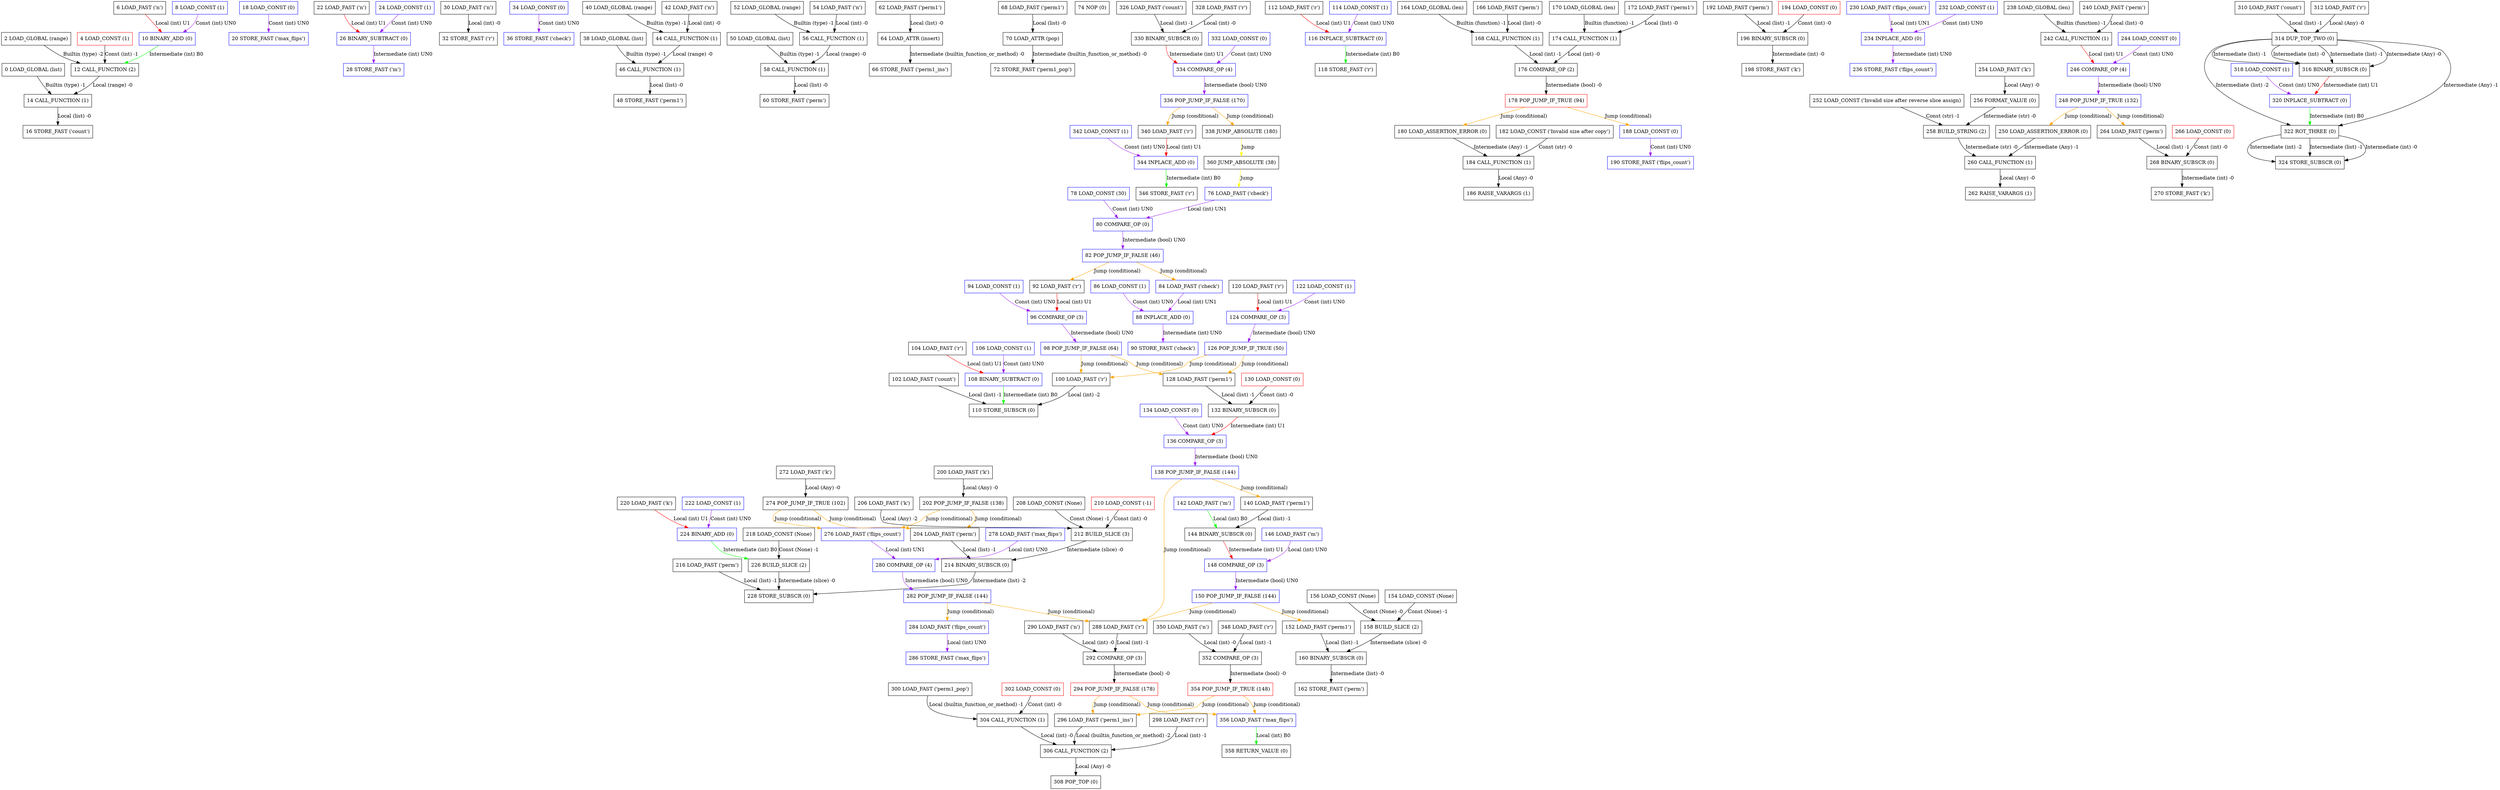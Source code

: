 digraph fannkuch { 
	node [shape=box];
	OP0 [label="0 LOAD_GLOBAL (list)" color="black"];
	OP2 [label="2 LOAD_GLOBAL (range)" color="black"];
	OP4 [label="4 LOAD_CONST (1)" color="red"];
	OP6 [label="6 LOAD_FAST ('n')" color="black"];
	OP8 [label="8 LOAD_CONST (1)" color="blue"];
	OP10 [label="10 BINARY_ADD (0)" color="blue"];
	OP12 [label="12 CALL_FUNCTION (2)" color="black"];
	OP14 [label="14 CALL_FUNCTION (1)" color="black"];
	OP16 [label="16 STORE_FAST ('count')" color="black"];
	OP18 [label="18 LOAD_CONST (0)" color="blue"];
	OP20 [label="20 STORE_FAST ('max_flips')" color="blue"];
	OP22 [label="22 LOAD_FAST ('n')" color="black"];
	OP24 [label="24 LOAD_CONST (1)" color="blue"];
	OP26 [label="26 BINARY_SUBTRACT (0)" color="blue"];
	OP28 [label="28 STORE_FAST ('m')" color="blue"];
	OP30 [label="30 LOAD_FAST ('n')" color="black"];
	OP32 [label="32 STORE_FAST ('r')" color="black"];
	OP34 [label="34 LOAD_CONST (0)" color="blue"];
	OP36 [label="36 STORE_FAST ('check')" color="blue"];
	OP38 [label="38 LOAD_GLOBAL (list)" color="black"];
	OP40 [label="40 LOAD_GLOBAL (range)" color="black"];
	OP42 [label="42 LOAD_FAST ('n')" color="black"];
	OP44 [label="44 CALL_FUNCTION (1)" color="black"];
	OP46 [label="46 CALL_FUNCTION (1)" color="black"];
	OP48 [label="48 STORE_FAST ('perm1')" color="black"];
	OP50 [label="50 LOAD_GLOBAL (list)" color="black"];
	OP52 [label="52 LOAD_GLOBAL (range)" color="black"];
	OP54 [label="54 LOAD_FAST ('n')" color="black"];
	OP56 [label="56 CALL_FUNCTION (1)" color="black"];
	OP58 [label="58 CALL_FUNCTION (1)" color="black"];
	OP60 [label="60 STORE_FAST ('perm')" color="black"];
	OP62 [label="62 LOAD_FAST ('perm1')" color="black"];
	OP64 [label="64 LOAD_ATTR (insert)" color="black"];
	OP66 [label="66 STORE_FAST ('perm1_ins')" color="black"];
	OP68 [label="68 LOAD_FAST ('perm1')" color="black"];
	OP70 [label="70 LOAD_ATTR (pop)" color="black"];
	OP72 [label="72 STORE_FAST ('perm1_pop')" color="black"];
	OP74 [label="74 NOP (0)" color="black"];
	OP76 [label="76 LOAD_FAST ('check')" color="blue"];
	OP78 [label="78 LOAD_CONST (30)" color="blue"];
	OP80 [label="80 COMPARE_OP (0)" color="blue"];
	OP82 [label="82 POP_JUMP_IF_FALSE (46)" color="blue"];
	OP82 -> OP84 [label="Jump (conditional)" color=orange];
	OP82 -> OP92 [label="Jump (conditional)" color=orange];
	OP84 [label="84 LOAD_FAST ('check')" color="blue"];
	OP86 [label="86 LOAD_CONST (1)" color="blue"];
	OP88 [label="88 INPLACE_ADD (0)" color="blue"];
	OP90 [label="90 STORE_FAST ('check')" color="blue"];
	OP92 [label="92 LOAD_FAST ('r')" color="black"];
	OP94 [label="94 LOAD_CONST (1)" color="blue"];
	OP96 [label="96 COMPARE_OP (3)" color="blue"];
	OP98 [label="98 POP_JUMP_IF_FALSE (64)" color="blue"];
	OP98 -> OP100 [label="Jump (conditional)" color=orange];
	OP98 -> OP128 [label="Jump (conditional)" color=orange];
	OP100 [label="100 LOAD_FAST ('r')" color="black"];
	OP102 [label="102 LOAD_FAST ('count')" color="black"];
	OP104 [label="104 LOAD_FAST ('r')" color="black"];
	OP106 [label="106 LOAD_CONST (1)" color="blue"];
	OP108 [label="108 BINARY_SUBTRACT (0)" color="blue"];
	OP110 [label="110 STORE_SUBSCR (0)" color="black"];
	OP112 [label="112 LOAD_FAST ('r')" color="black"];
	OP114 [label="114 LOAD_CONST (1)" color="blue"];
	OP116 [label="116 INPLACE_SUBTRACT (0)" color="blue"];
	OP118 [label="118 STORE_FAST ('r')" color="black"];
	OP120 [label="120 LOAD_FAST ('r')" color="black"];
	OP122 [label="122 LOAD_CONST (1)" color="blue"];
	OP124 [label="124 COMPARE_OP (3)" color="blue"];
	OP126 [label="126 POP_JUMP_IF_TRUE (50)" color="blue"];
	OP126 -> OP128 [label="Jump (conditional)" color=orange];
	OP126 -> OP100 [label="Jump (conditional)" color=orange];
	OP128 [label="128 LOAD_FAST ('perm1')" color="black"];
	OP130 [label="130 LOAD_CONST (0)" color="red"];
	OP132 [label="132 BINARY_SUBSCR (0)" color="black"];
	OP134 [label="134 LOAD_CONST (0)" color="blue"];
	OP136 [label="136 COMPARE_OP (3)" color="blue"];
	OP138 [label="138 POP_JUMP_IF_FALSE (144)" color="blue"];
	OP138 -> OP140 [label="Jump (conditional)" color=orange];
	OP138 -> OP288 [label="Jump (conditional)" color=orange];
	OP140 [label="140 LOAD_FAST ('perm1')" color="black"];
	OP142 [label="142 LOAD_FAST ('m')" color="blue"];
	OP144 [label="144 BINARY_SUBSCR (0)" color="black"];
	OP146 [label="146 LOAD_FAST ('m')" color="blue"];
	OP148 [label="148 COMPARE_OP (3)" color="blue"];
	OP150 [label="150 POP_JUMP_IF_FALSE (144)" color="blue"];
	OP150 -> OP152 [label="Jump (conditional)" color=orange];
	OP150 -> OP288 [label="Jump (conditional)" color=orange];
	OP152 [label="152 LOAD_FAST ('perm1')" color="black"];
	OP154 [label="154 LOAD_CONST (None)" color="black"];
	OP156 [label="156 LOAD_CONST (None)" color="black"];
	OP158 [label="158 BUILD_SLICE (2)" color="black"];
	OP160 [label="160 BINARY_SUBSCR (0)" color="black"];
	OP162 [label="162 STORE_FAST ('perm')" color="black"];
	OP164 [label="164 LOAD_GLOBAL (len)" color="black"];
	OP166 [label="166 LOAD_FAST ('perm')" color="black"];
	OP168 [label="168 CALL_FUNCTION (1)" color="black"];
	OP170 [label="170 LOAD_GLOBAL (len)" color="black"];
	OP172 [label="172 LOAD_FAST ('perm1')" color="black"];
	OP174 [label="174 CALL_FUNCTION (1)" color="black"];
	OP176 [label="176 COMPARE_OP (2)" color="black"];
	OP178 [label="178 POP_JUMP_IF_TRUE (94)" color="red"];
	OP178 -> OP180 [label="Jump (conditional)" color=orange];
	OP178 -> OP188 [label="Jump (conditional)" color=orange];
	OP180 [label="180 LOAD_ASSERTION_ERROR (0)" color="black"];
	OP182 [label="182 LOAD_CONST ('Invalid size after copy')" color="black"];
	OP184 [label="184 CALL_FUNCTION (1)" color="black"];
	OP186 [label="186 RAISE_VARARGS (1)" color="black"];
	OP188 [label="188 LOAD_CONST (0)" color="blue"];
	OP190 [label="190 STORE_FAST ('flips_count')" color="blue"];
	OP192 [label="192 LOAD_FAST ('perm')" color="black"];
	OP194 [label="194 LOAD_CONST (0)" color="red"];
	OP196 [label="196 BINARY_SUBSCR (0)" color="black"];
	OP198 [label="198 STORE_FAST ('k')" color="black"];
	OP200 [label="200 LOAD_FAST ('k')" color="black"];
	OP202 [label="202 POP_JUMP_IF_FALSE (138)" color="black"];
	OP202 -> OP204 [label="Jump (conditional)" color=orange];
	OP202 -> OP276 [label="Jump (conditional)" color=orange];
	OP204 [label="204 LOAD_FAST ('perm')" color="black"];
	OP206 [label="206 LOAD_FAST ('k')" color="black"];
	OP208 [label="208 LOAD_CONST (None)" color="black"];
	OP210 [label="210 LOAD_CONST (-1)" color="red"];
	OP212 [label="212 BUILD_SLICE (3)" color="black"];
	OP214 [label="214 BINARY_SUBSCR (0)" color="black"];
	OP216 [label="216 LOAD_FAST ('perm')" color="black"];
	OP218 [label="218 LOAD_CONST (None)" color="black"];
	OP220 [label="220 LOAD_FAST ('k')" color="black"];
	OP222 [label="222 LOAD_CONST (1)" color="blue"];
	OP224 [label="224 BINARY_ADD (0)" color="blue"];
	OP226 [label="226 BUILD_SLICE (2)" color="black"];
	OP228 [label="228 STORE_SUBSCR (0)" color="black"];
	OP230 [label="230 LOAD_FAST ('flips_count')" color="blue"];
	OP232 [label="232 LOAD_CONST (1)" color="blue"];
	OP234 [label="234 INPLACE_ADD (0)" color="blue"];
	OP236 [label="236 STORE_FAST ('flips_count')" color="blue"];
	OP238 [label="238 LOAD_GLOBAL (len)" color="black"];
	OP240 [label="240 LOAD_FAST ('perm')" color="black"];
	OP242 [label="242 CALL_FUNCTION (1)" color="black"];
	OP244 [label="244 LOAD_CONST (0)" color="blue"];
	OP246 [label="246 COMPARE_OP (4)" color="blue"];
	OP248 [label="248 POP_JUMP_IF_TRUE (132)" color="blue"];
	OP248 -> OP250 [label="Jump (conditional)" color=orange];
	OP248 -> OP264 [label="Jump (conditional)" color=orange];
	OP250 [label="250 LOAD_ASSERTION_ERROR (0)" color="black"];
	OP252 [label="252 LOAD_CONST ('Invalid size after reverse slice assign)" color="black"];
	OP254 [label="254 LOAD_FAST ('k')" color="black"];
	OP256 [label="256 FORMAT_VALUE (0)" color="black"];
	OP258 [label="258 BUILD_STRING (2)" color="black"];
	OP260 [label="260 CALL_FUNCTION (1)" color="black"];
	OP262 [label="262 RAISE_VARARGS (1)" color="black"];
	OP264 [label="264 LOAD_FAST ('perm')" color="black"];
	OP266 [label="266 LOAD_CONST (0)" color="red"];
	OP268 [label="268 BINARY_SUBSCR (0)" color="black"];
	OP270 [label="270 STORE_FAST ('k')" color="black"];
	OP272 [label="272 LOAD_FAST ('k')" color="black"];
	OP274 [label="274 POP_JUMP_IF_TRUE (102)" color="black"];
	OP274 -> OP276 [label="Jump (conditional)" color=orange];
	OP274 -> OP204 [label="Jump (conditional)" color=orange];
	OP276 [label="276 LOAD_FAST ('flips_count')" color="blue"];
	OP278 [label="278 LOAD_FAST ('max_flips')" color="blue"];
	OP280 [label="280 COMPARE_OP (4)" color="blue"];
	OP282 [label="282 POP_JUMP_IF_FALSE (144)" color="blue"];
	OP282 -> OP284 [label="Jump (conditional)" color=orange];
	OP282 -> OP288 [label="Jump (conditional)" color=orange];
	OP284 [label="284 LOAD_FAST ('flips_count')" color="blue"];
	OP286 [label="286 STORE_FAST ('max_flips')" color="blue"];
	OP288 [label="288 LOAD_FAST ('r')" color="black"];
	OP290 [label="290 LOAD_FAST ('n')" color="black"];
	OP292 [label="292 COMPARE_OP (3)" color="black"];
	OP294 [label="294 POP_JUMP_IF_FALSE (178)" color="red"];
	OP294 -> OP296 [label="Jump (conditional)" color=orange];
	OP294 -> OP356 [label="Jump (conditional)" color=orange];
	OP296 [label="296 LOAD_FAST ('perm1_ins')" color="black"];
	OP298 [label="298 LOAD_FAST ('r')" color="black"];
	OP300 [label="300 LOAD_FAST ('perm1_pop')" color="black"];
	OP302 [label="302 LOAD_CONST (0)" color="red"];
	OP304 [label="304 CALL_FUNCTION (1)" color="black"];
	OP306 [label="306 CALL_FUNCTION (2)" color="black"];
	OP308 [label="308 POP_TOP (0)" color="black"];
	OP310 [label="310 LOAD_FAST ('count')" color="black"];
	OP312 [label="312 LOAD_FAST ('r')" color="black"];
	OP314 [label="314 DUP_TOP_TWO (0)" color="black"];
	OP316 [label="316 BINARY_SUBSCR (0)" color="black"];
	OP318 [label="318 LOAD_CONST (1)" color="blue"];
	OP320 [label="320 INPLACE_SUBTRACT (0)" color="blue"];
	OP322 [label="322 ROT_THREE (0)" color="black"];
	OP324 [label="324 STORE_SUBSCR (0)" color="black"];
	OP326 [label="326 LOAD_FAST ('count')" color="black"];
	OP328 [label="328 LOAD_FAST ('r')" color="black"];
	OP330 [label="330 BINARY_SUBSCR (0)" color="black"];
	OP332 [label="332 LOAD_CONST (0)" color="blue"];
	OP334 [label="334 COMPARE_OP (4)" color="blue"];
	OP336 [label="336 POP_JUMP_IF_FALSE (170)" color="blue"];
	OP336 -> OP338 [label="Jump (conditional)" color=orange];
	OP336 -> OP340 [label="Jump (conditional)" color=orange];
	OP338 [label="338 JUMP_ABSOLUTE (180)" color="black"];
	OP338 -> OP360 [label="Jump" color=yellow];
	OP340 [label="340 LOAD_FAST ('r')" color="black"];
	OP342 [label="342 LOAD_CONST (1)" color="blue"];
	OP344 [label="344 INPLACE_ADD (0)" color="blue"];
	OP346 [label="346 STORE_FAST ('r')" color="black"];
	OP348 [label="348 LOAD_FAST ('r')" color="black"];
	OP350 [label="350 LOAD_FAST ('n')" color="black"];
	OP352 [label="352 COMPARE_OP (3)" color="black"];
	OP354 [label="354 POP_JUMP_IF_TRUE (148)" color="red"];
	OP354 -> OP356 [label="Jump (conditional)" color=orange];
	OP354 -> OP296 [label="Jump (conditional)" color=orange];
	OP356 [label="356 LOAD_FAST ('max_flips')" color="blue"];
	OP358 [label="358 RETURN_VALUE (0)" color="black"];
	OP360 [label="360 JUMP_ABSOLUTE (38)" color="black"];
	OP360 -> OP76 [label="Jump" color=yellow];
	OP6 -> OP10 [label="Local (int) U1" color=red];
	OP8 -> OP10 [label="Const (int) UN0" color=purple];
	OP2 -> OP12 [label="Builtin (type) -2" color=black];
	OP4 -> OP12 [label="Const (int) -1" color=black];
	OP10 -> OP12 [label="Intermediate (int) B0" color=green];
	OP0 -> OP14 [label="Builtin (type) -1" color=black];
	OP12 -> OP14 [label="Local (range) -0" color=black];
	OP14 -> OP16 [label="Local (list) -0" color=black];
	OP18 -> OP20 [label="Const (int) UN0" color=purple];
	OP22 -> OP26 [label="Local (int) U1" color=red];
	OP24 -> OP26 [label="Const (int) UN0" color=purple];
	OP26 -> OP28 [label="Intermediate (int) UN0" color=purple];
	OP30 -> OP32 [label="Local (int) -0" color=black];
	OP34 -> OP36 [label="Const (int) UN0" color=purple];
	OP40 -> OP44 [label="Builtin (type) -1" color=black];
	OP42 -> OP44 [label="Local (int) -0" color=black];
	OP38 -> OP46 [label="Builtin (type) -1" color=black];
	OP44 -> OP46 [label="Local (range) -0" color=black];
	OP46 -> OP48 [label="Local (list) -0" color=black];
	OP52 -> OP56 [label="Builtin (type) -1" color=black];
	OP54 -> OP56 [label="Local (int) -0" color=black];
	OP50 -> OP58 [label="Builtin (type) -1" color=black];
	OP56 -> OP58 [label="Local (range) -0" color=black];
	OP58 -> OP60 [label="Local (list) -0" color=black];
	OP62 -> OP64 [label="Local (list) -0" color=black];
	OP64 -> OP66 [label="Intermediate (builtin_function_or_method) -0" color=black];
	OP68 -> OP70 [label="Local (list) -0" color=black];
	OP70 -> OP72 [label="Intermediate (builtin_function_or_method) -0" color=black];
	OP76 -> OP80 [label="Local (int) UN1" color=purple];
	OP78 -> OP80 [label="Const (int) UN0" color=purple];
	OP80 -> OP82 [label="Intermediate (bool) UN0" color=purple];
	OP84 -> OP88 [label="Local (int) UN1" color=purple];
	OP86 -> OP88 [label="Const (int) UN0" color=purple];
	OP88 -> OP90 [label="Intermediate (int) UN0" color=purple];
	OP92 -> OP96 [label="Local (int) U1" color=red];
	OP94 -> OP96 [label="Const (int) UN0" color=purple];
	OP96 -> OP98 [label="Intermediate (bool) UN0" color=purple];
	OP104 -> OP108 [label="Local (int) U1" color=red];
	OP106 -> OP108 [label="Const (int) UN0" color=purple];
	OP100 -> OP110 [label="Local (int) -2" color=black];
	OP102 -> OP110 [label="Local (list) -1" color=black];
	OP108 -> OP110 [label="Intermediate (int) B0" color=green];
	OP112 -> OP116 [label="Local (int) U1" color=red];
	OP114 -> OP116 [label="Const (int) UN0" color=purple];
	OP116 -> OP118 [label="Intermediate (int) B0" color=green];
	OP120 -> OP124 [label="Local (int) U1" color=red];
	OP122 -> OP124 [label="Const (int) UN0" color=purple];
	OP124 -> OP126 [label="Intermediate (bool) UN0" color=purple];
	OP128 -> OP132 [label="Local (list) -1" color=black];
	OP130 -> OP132 [label="Const (int) -0" color=black];
	OP132 -> OP136 [label="Intermediate (int) U1" color=red];
	OP134 -> OP136 [label="Const (int) UN0" color=purple];
	OP136 -> OP138 [label="Intermediate (bool) UN0" color=purple];
	OP140 -> OP144 [label="Local (list) -1" color=black];
	OP142 -> OP144 [label="Local (int) B0" color=green];
	OP144 -> OP148 [label="Intermediate (int) U1" color=red];
	OP146 -> OP148 [label="Local (int) UN0" color=purple];
	OP148 -> OP150 [label="Intermediate (bool) UN0" color=purple];
	OP154 -> OP158 [label="Const (None) -1" color=black];
	OP156 -> OP158 [label="Const (None) -0" color=black];
	OP152 -> OP160 [label="Local (list) -1" color=black];
	OP158 -> OP160 [label="Intermediate (slice) -0" color=black];
	OP160 -> OP162 [label="Intermediate (list) -0" color=black];
	OP164 -> OP168 [label="Builtin (function) -1" color=black];
	OP166 -> OP168 [label="Local (list) -0" color=black];
	OP170 -> OP174 [label="Builtin (function) -1" color=black];
	OP172 -> OP174 [label="Local (list) -0" color=black];
	OP168 -> OP176 [label="Local (int) -1" color=black];
	OP174 -> OP176 [label="Local (int) -0" color=black];
	OP176 -> OP178 [label="Intermediate (bool) -0" color=black];
	OP180 -> OP184 [label="Intermediate (Any) -1" color=black];
	OP182 -> OP184 [label="Const (str) -0" color=black];
	OP184 -> OP186 [label="Local (Any) -0" color=black];
	OP188 -> OP190 [label="Const (int) UN0" color=purple];
	OP192 -> OP196 [label="Local (list) -1" color=black];
	OP194 -> OP196 [label="Const (int) -0" color=black];
	OP196 -> OP198 [label="Intermediate (int) -0" color=black];
	OP200 -> OP202 [label="Local (Any) -0" color=black];
	OP206 -> OP212 [label="Local (Any) -2" color=black];
	OP208 -> OP212 [label="Const (None) -1" color=black];
	OP210 -> OP212 [label="Const (int) -0" color=black];
	OP204 -> OP214 [label="Local (list) -1" color=black];
	OP212 -> OP214 [label="Intermediate (slice) -0" color=black];
	OP220 -> OP224 [label="Local (int) U1" color=red];
	OP222 -> OP224 [label="Const (int) UN0" color=purple];
	OP218 -> OP226 [label="Const (None) -1" color=black];
	OP224 -> OP226 [label="Intermediate (int) B0" color=green];
	OP214 -> OP228 [label="Intermediate (list) -2" color=black];
	OP216 -> OP228 [label="Local (list) -1" color=black];
	OP226 -> OP228 [label="Intermediate (slice) -0" color=black];
	OP230 -> OP234 [label="Local (int) UN1" color=purple];
	OP232 -> OP234 [label="Const (int) UN0" color=purple];
	OP234 -> OP236 [label="Intermediate (int) UN0" color=purple];
	OP238 -> OP242 [label="Builtin (function) -1" color=black];
	OP240 -> OP242 [label="Local (list) -0" color=black];
	OP242 -> OP246 [label="Local (int) U1" color=red];
	OP244 -> OP246 [label="Const (int) UN0" color=purple];
	OP246 -> OP248 [label="Intermediate (bool) UN0" color=purple];
	OP254 -> OP256 [label="Local (Any) -0" color=black];
	OP252 -> OP258 [label="Const (str) -1" color=black];
	OP256 -> OP258 [label="Intermediate (str) -0" color=black];
	OP250 -> OP260 [label="Intermediate (Any) -1" color=black];
	OP258 -> OP260 [label="Intermediate (str) -0" color=black];
	OP260 -> OP262 [label="Local (Any) -0" color=black];
	OP264 -> OP268 [label="Local (list) -1" color=black];
	OP266 -> OP268 [label="Const (int) -0" color=black];
	OP268 -> OP270 [label="Intermediate (int) -0" color=black];
	OP272 -> OP274 [label="Local (Any) -0" color=black];
	OP276 -> OP280 [label="Local (int) UN1" color=purple];
	OP278 -> OP280 [label="Local (int) UN0" color=purple];
	OP280 -> OP282 [label="Intermediate (bool) UN0" color=purple];
	OP284 -> OP286 [label="Local (int) UN0" color=purple];
	OP288 -> OP292 [label="Local (int) -1" color=black];
	OP290 -> OP292 [label="Local (int) -0" color=black];
	OP292 -> OP294 [label="Intermediate (bool) -0" color=black];
	OP300 -> OP304 [label="Local (builtin_function_or_method) -1" color=black];
	OP302 -> OP304 [label="Const (int) -0" color=black];
	OP296 -> OP306 [label="Local (builtin_function_or_method) -2" color=black];
	OP298 -> OP306 [label="Local (int) -1" color=black];
	OP304 -> OP306 [label="Local (int) -0" color=black];
	OP306 -> OP308 [label="Local (Any) -0" color=black];
	OP310 -> OP314 [label="Local (list) -1" color=black];
	OP312 -> OP314 [label="Local (Any) -0" color=black];
	OP314 -> OP316 [label="Intermediate (list) -1" color=black];
	OP314 -> OP316 [label="Intermediate (Any) -0" color=black];
	OP314 -> OP316 [label="Intermediate (list) -1" color=black];
	OP314 -> OP316 [label="Intermediate (int) -0" color=black];
	OP316 -> OP320 [label="Intermediate (int) U1" color=red];
	OP318 -> OP320 [label="Const (int) UN0" color=purple];
	OP314 -> OP322 [label="Intermediate (list) -2" color=black];
	OP314 -> OP322 [label="Intermediate (Any) -1" color=black];
	OP320 -> OP322 [label="Intermediate (int) B0" color=green];
	OP322 -> OP324 [label="Intermediate (int) -2" color=black];
	OP322 -> OP324 [label="Intermediate (list) -1" color=black];
	OP322 -> OP324 [label="Intermediate (int) -0" color=black];
	OP326 -> OP330 [label="Local (list) -1" color=black];
	OP328 -> OP330 [label="Local (int) -0" color=black];
	OP330 -> OP334 [label="Intermediate (int) U1" color=red];
	OP332 -> OP334 [label="Const (int) UN0" color=purple];
	OP334 -> OP336 [label="Intermediate (bool) UN0" color=purple];
	OP340 -> OP344 [label="Local (int) U1" color=red];
	OP342 -> OP344 [label="Const (int) UN0" color=purple];
	OP344 -> OP346 [label="Intermediate (int) B0" color=green];
	OP348 -> OP352 [label="Local (int) -1" color=black];
	OP350 -> OP352 [label="Local (int) -0" color=black];
	OP352 -> OP354 [label="Intermediate (bool) -0" color=black];
	OP356 -> OP358 [label="Local (int) B0" color=green];
}
